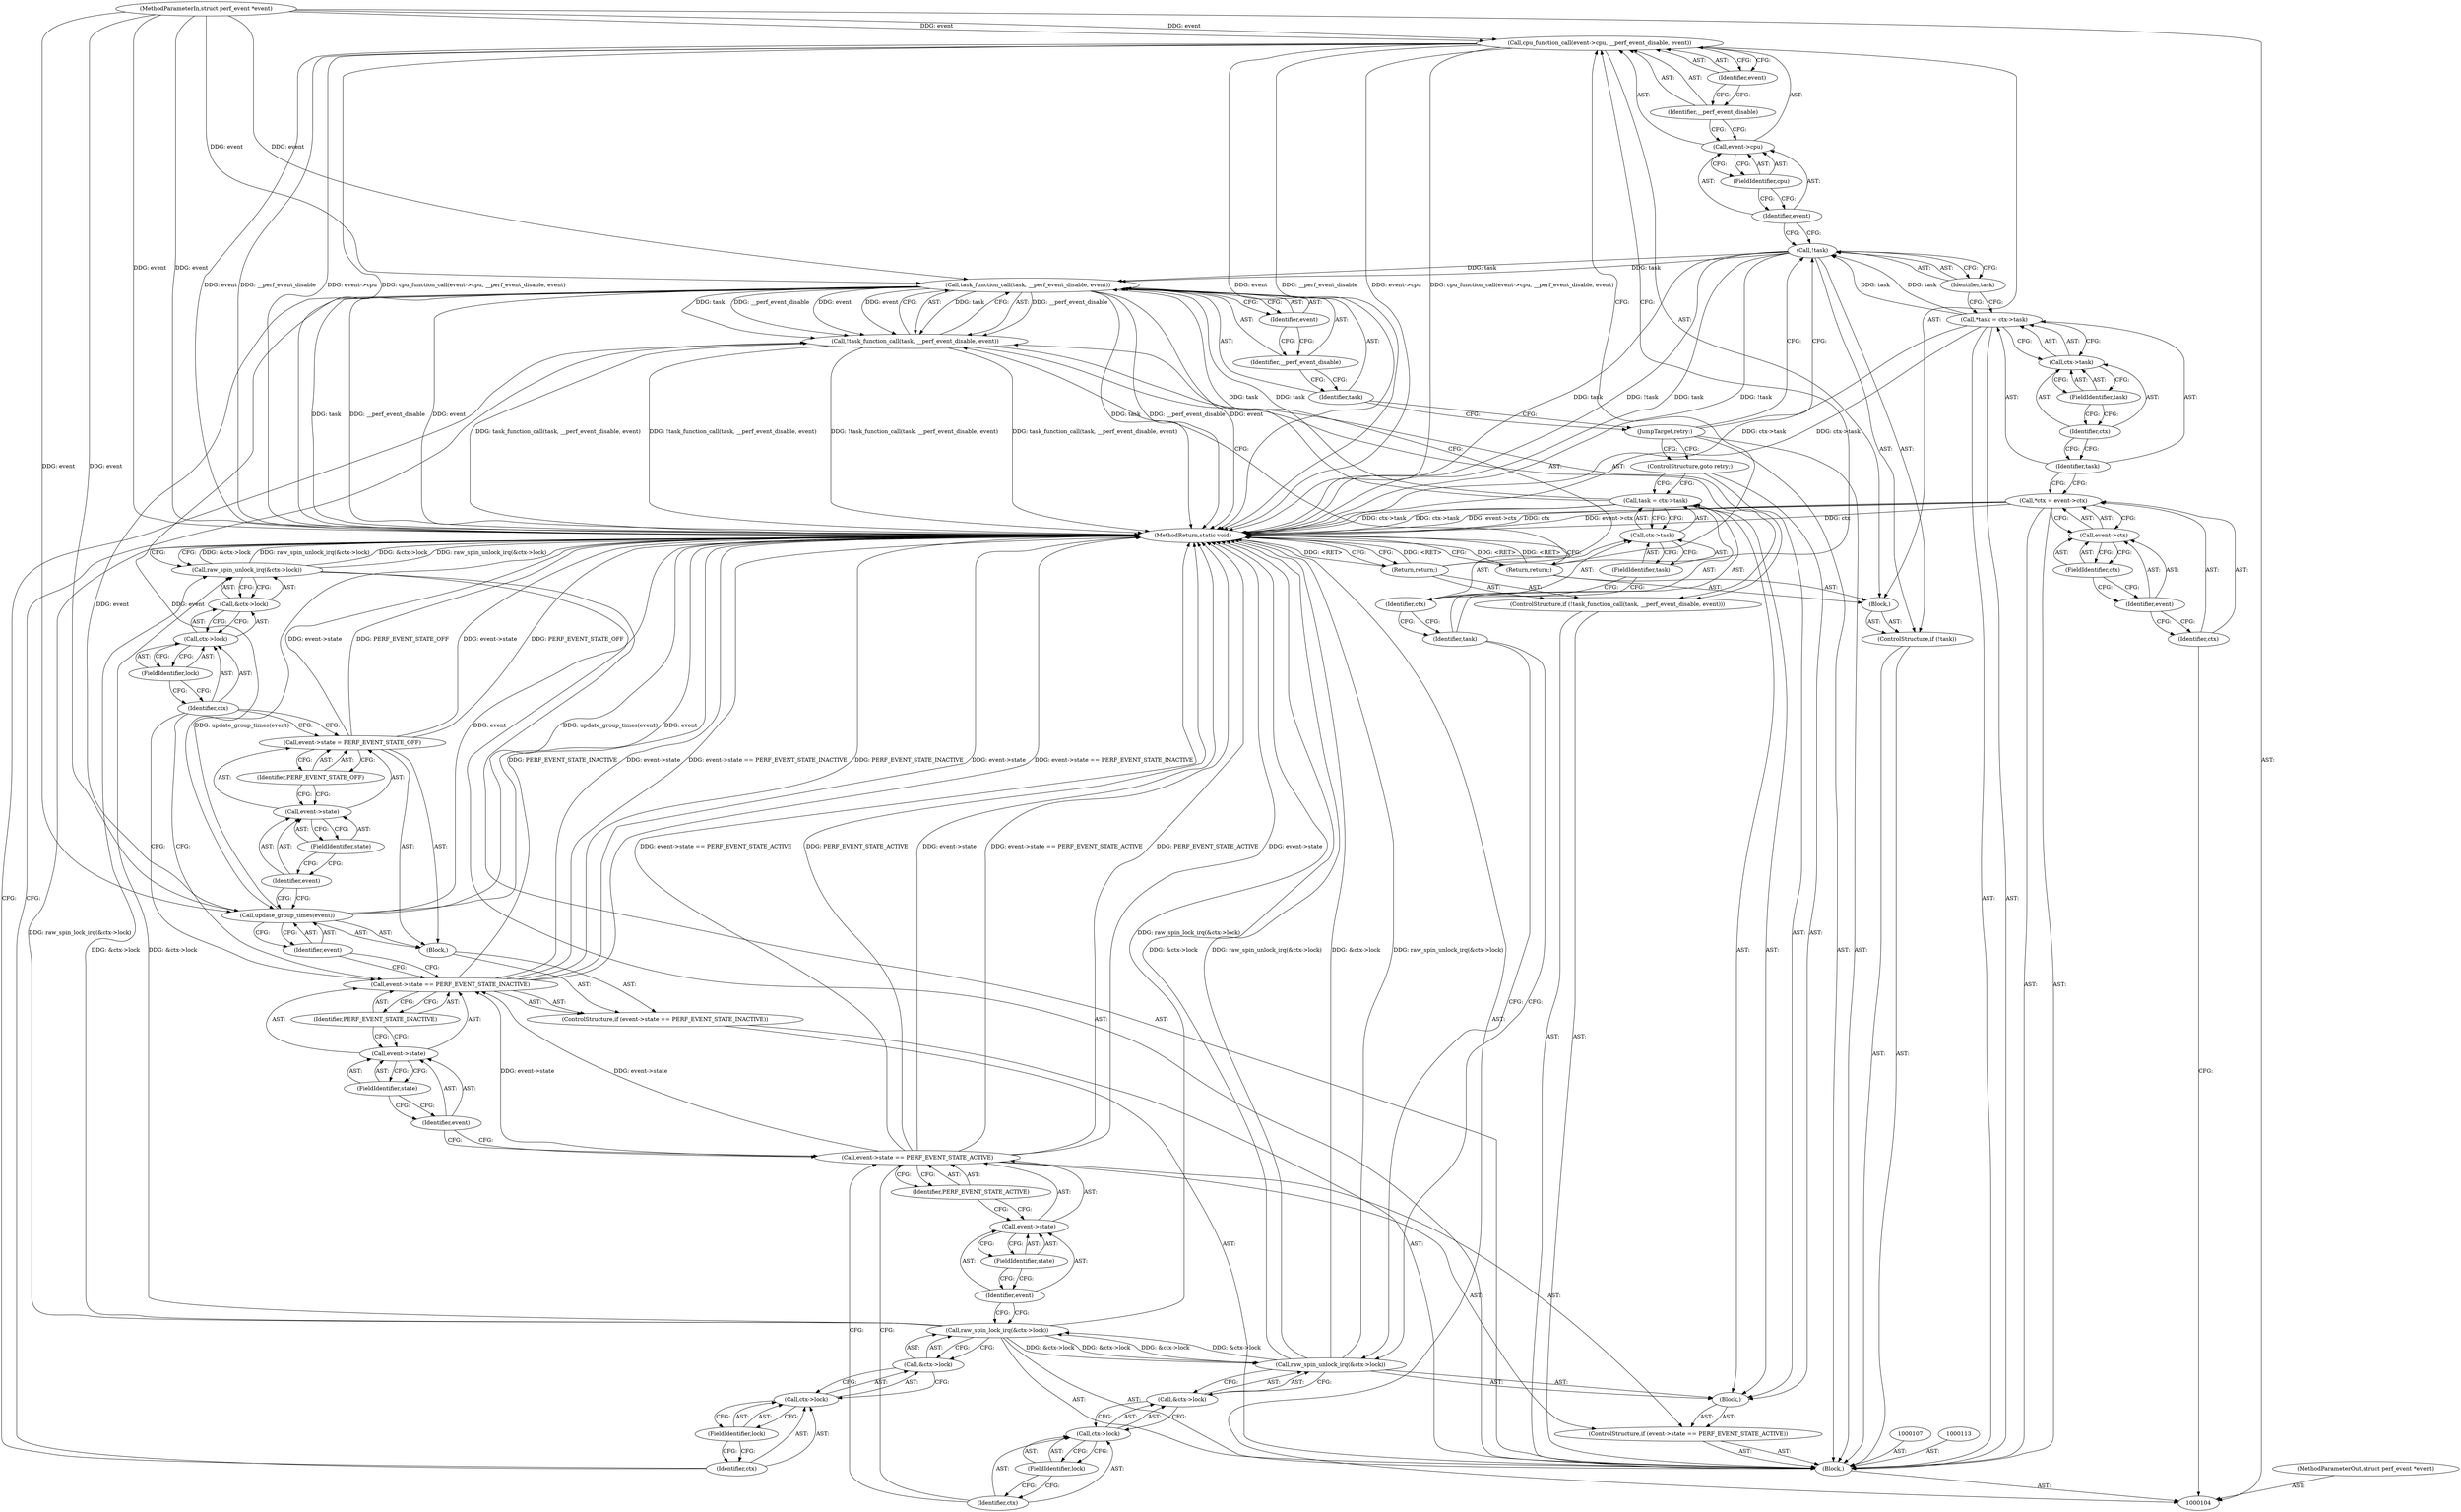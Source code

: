 digraph "0_linux_f63a8daa5812afef4f06c962351687e1ff9ccb2b_0" {
"1000123" [label="(Call,cpu_function_call(event->cpu, __perf_event_disable, event))"];
"1000124" [label="(Call,event->cpu)"];
"1000125" [label="(Identifier,event)"];
"1000126" [label="(FieldIdentifier,cpu)"];
"1000127" [label="(Identifier,__perf_event_disable)"];
"1000128" [label="(Identifier,event)"];
"1000129" [label="(Return,return;)"];
"1000130" [label="(JumpTarget,retry:)"];
"1000131" [label="(ControlStructure,if (!task_function_call(task, __perf_event_disable, event)))"];
"1000134" [label="(Identifier,task)"];
"1000135" [label="(Identifier,__perf_event_disable)"];
"1000132" [label="(Call,!task_function_call(task, __perf_event_disable, event))"];
"1000136" [label="(Identifier,event)"];
"1000133" [label="(Call,task_function_call(task, __perf_event_disable, event))"];
"1000137" [label="(Return,return;)"];
"1000138" [label="(Call,raw_spin_lock_irq(&ctx->lock))"];
"1000139" [label="(Call,&ctx->lock)"];
"1000140" [label="(Call,ctx->lock)"];
"1000141" [label="(Identifier,ctx)"];
"1000142" [label="(FieldIdentifier,lock)"];
"1000180" [label="(MethodReturn,static void)"];
"1000105" [label="(MethodParameterIn,struct perf_event *event)"];
"1000235" [label="(MethodParameterOut,struct perf_event *event)"];
"1000143" [label="(ControlStructure,if (event->state == PERF_EVENT_STATE_ACTIVE))"];
"1000147" [label="(FieldIdentifier,state)"];
"1000148" [label="(Identifier,PERF_EVENT_STATE_ACTIVE)"];
"1000149" [label="(Block,)"];
"1000144" [label="(Call,event->state == PERF_EVENT_STATE_ACTIVE)"];
"1000145" [label="(Call,event->state)"];
"1000146" [label="(Identifier,event)"];
"1000150" [label="(Call,raw_spin_unlock_irq(&ctx->lock))"];
"1000151" [label="(Call,&ctx->lock)"];
"1000152" [label="(Call,ctx->lock)"];
"1000153" [label="(Identifier,ctx)"];
"1000154" [label="(FieldIdentifier,lock)"];
"1000159" [label="(FieldIdentifier,task)"];
"1000155" [label="(Call,task = ctx->task)"];
"1000156" [label="(Identifier,task)"];
"1000157" [label="(Call,ctx->task)"];
"1000158" [label="(Identifier,ctx)"];
"1000106" [label="(Block,)"];
"1000160" [label="(ControlStructure,goto retry;)"];
"1000161" [label="(ControlStructure,if (event->state == PERF_EVENT_STATE_INACTIVE))"];
"1000165" [label="(FieldIdentifier,state)"];
"1000166" [label="(Identifier,PERF_EVENT_STATE_INACTIVE)"];
"1000167" [label="(Block,)"];
"1000162" [label="(Call,event->state == PERF_EVENT_STATE_INACTIVE)"];
"1000163" [label="(Call,event->state)"];
"1000164" [label="(Identifier,event)"];
"1000168" [label="(Call,update_group_times(event))"];
"1000169" [label="(Identifier,event)"];
"1000174" [label="(Identifier,PERF_EVENT_STATE_OFF)"];
"1000170" [label="(Call,event->state = PERF_EVENT_STATE_OFF)"];
"1000171" [label="(Call,event->state)"];
"1000172" [label="(Identifier,event)"];
"1000173" [label="(FieldIdentifier,state)"];
"1000108" [label="(Call,*ctx = event->ctx)"];
"1000109" [label="(Identifier,ctx)"];
"1000110" [label="(Call,event->ctx)"];
"1000111" [label="(Identifier,event)"];
"1000112" [label="(FieldIdentifier,ctx)"];
"1000175" [label="(Call,raw_spin_unlock_irq(&ctx->lock))"];
"1000176" [label="(Call,&ctx->lock)"];
"1000177" [label="(Call,ctx->lock)"];
"1000178" [label="(Identifier,ctx)"];
"1000179" [label="(FieldIdentifier,lock)"];
"1000114" [label="(Call,*task = ctx->task)"];
"1000115" [label="(Identifier,task)"];
"1000116" [label="(Call,ctx->task)"];
"1000117" [label="(Identifier,ctx)"];
"1000118" [label="(FieldIdentifier,task)"];
"1000119" [label="(ControlStructure,if (!task))"];
"1000122" [label="(Block,)"];
"1000120" [label="(Call,!task)"];
"1000121" [label="(Identifier,task)"];
"1000123" -> "1000122"  [label="AST: "];
"1000123" -> "1000128"  [label="CFG: "];
"1000124" -> "1000123"  [label="AST: "];
"1000127" -> "1000123"  [label="AST: "];
"1000128" -> "1000123"  [label="AST: "];
"1000129" -> "1000123"  [label="CFG: "];
"1000123" -> "1000180"  [label="DDG: __perf_event_disable"];
"1000123" -> "1000180"  [label="DDG: event->cpu"];
"1000123" -> "1000180"  [label="DDG: cpu_function_call(event->cpu, __perf_event_disable, event)"];
"1000123" -> "1000180"  [label="DDG: event"];
"1000105" -> "1000123"  [label="DDG: event"];
"1000124" -> "1000123"  [label="AST: "];
"1000124" -> "1000126"  [label="CFG: "];
"1000125" -> "1000124"  [label="AST: "];
"1000126" -> "1000124"  [label="AST: "];
"1000127" -> "1000124"  [label="CFG: "];
"1000125" -> "1000124"  [label="AST: "];
"1000125" -> "1000120"  [label="CFG: "];
"1000126" -> "1000125"  [label="CFG: "];
"1000126" -> "1000124"  [label="AST: "];
"1000126" -> "1000125"  [label="CFG: "];
"1000124" -> "1000126"  [label="CFG: "];
"1000127" -> "1000123"  [label="AST: "];
"1000127" -> "1000124"  [label="CFG: "];
"1000128" -> "1000127"  [label="CFG: "];
"1000128" -> "1000123"  [label="AST: "];
"1000128" -> "1000127"  [label="CFG: "];
"1000123" -> "1000128"  [label="CFG: "];
"1000129" -> "1000122"  [label="AST: "];
"1000129" -> "1000123"  [label="CFG: "];
"1000180" -> "1000129"  [label="CFG: "];
"1000129" -> "1000180"  [label="DDG: <RET>"];
"1000130" -> "1000106"  [label="AST: "];
"1000130" -> "1000120"  [label="CFG: "];
"1000130" -> "1000160"  [label="CFG: "];
"1000134" -> "1000130"  [label="CFG: "];
"1000131" -> "1000106"  [label="AST: "];
"1000132" -> "1000131"  [label="AST: "];
"1000137" -> "1000131"  [label="AST: "];
"1000134" -> "1000133"  [label="AST: "];
"1000134" -> "1000130"  [label="CFG: "];
"1000135" -> "1000134"  [label="CFG: "];
"1000135" -> "1000133"  [label="AST: "];
"1000135" -> "1000134"  [label="CFG: "];
"1000136" -> "1000135"  [label="CFG: "];
"1000132" -> "1000131"  [label="AST: "];
"1000132" -> "1000133"  [label="CFG: "];
"1000133" -> "1000132"  [label="AST: "];
"1000137" -> "1000132"  [label="CFG: "];
"1000141" -> "1000132"  [label="CFG: "];
"1000132" -> "1000180"  [label="DDG: task_function_call(task, __perf_event_disable, event)"];
"1000132" -> "1000180"  [label="DDG: !task_function_call(task, __perf_event_disable, event)"];
"1000133" -> "1000132"  [label="DDG: task"];
"1000133" -> "1000132"  [label="DDG: __perf_event_disable"];
"1000133" -> "1000132"  [label="DDG: event"];
"1000136" -> "1000133"  [label="AST: "];
"1000136" -> "1000135"  [label="CFG: "];
"1000133" -> "1000136"  [label="CFG: "];
"1000133" -> "1000132"  [label="AST: "];
"1000133" -> "1000136"  [label="CFG: "];
"1000134" -> "1000133"  [label="AST: "];
"1000135" -> "1000133"  [label="AST: "];
"1000136" -> "1000133"  [label="AST: "];
"1000132" -> "1000133"  [label="CFG: "];
"1000133" -> "1000180"  [label="DDG: task"];
"1000133" -> "1000180"  [label="DDG: __perf_event_disable"];
"1000133" -> "1000180"  [label="DDG: event"];
"1000133" -> "1000132"  [label="DDG: task"];
"1000133" -> "1000132"  [label="DDG: __perf_event_disable"];
"1000133" -> "1000132"  [label="DDG: event"];
"1000120" -> "1000133"  [label="DDG: task"];
"1000155" -> "1000133"  [label="DDG: task"];
"1000105" -> "1000133"  [label="DDG: event"];
"1000133" -> "1000168"  [label="DDG: event"];
"1000137" -> "1000131"  [label="AST: "];
"1000137" -> "1000132"  [label="CFG: "];
"1000180" -> "1000137"  [label="CFG: "];
"1000137" -> "1000180"  [label="DDG: <RET>"];
"1000138" -> "1000106"  [label="AST: "];
"1000138" -> "1000139"  [label="CFG: "];
"1000139" -> "1000138"  [label="AST: "];
"1000146" -> "1000138"  [label="CFG: "];
"1000138" -> "1000180"  [label="DDG: raw_spin_lock_irq(&ctx->lock)"];
"1000150" -> "1000138"  [label="DDG: &ctx->lock"];
"1000138" -> "1000150"  [label="DDG: &ctx->lock"];
"1000138" -> "1000175"  [label="DDG: &ctx->lock"];
"1000139" -> "1000138"  [label="AST: "];
"1000139" -> "1000140"  [label="CFG: "];
"1000140" -> "1000139"  [label="AST: "];
"1000138" -> "1000139"  [label="CFG: "];
"1000140" -> "1000139"  [label="AST: "];
"1000140" -> "1000142"  [label="CFG: "];
"1000141" -> "1000140"  [label="AST: "];
"1000142" -> "1000140"  [label="AST: "];
"1000139" -> "1000140"  [label="CFG: "];
"1000141" -> "1000140"  [label="AST: "];
"1000141" -> "1000132"  [label="CFG: "];
"1000142" -> "1000141"  [label="CFG: "];
"1000142" -> "1000140"  [label="AST: "];
"1000142" -> "1000141"  [label="CFG: "];
"1000140" -> "1000142"  [label="CFG: "];
"1000180" -> "1000104"  [label="AST: "];
"1000180" -> "1000129"  [label="CFG: "];
"1000180" -> "1000137"  [label="CFG: "];
"1000180" -> "1000175"  [label="CFG: "];
"1000137" -> "1000180"  [label="DDG: <RET>"];
"1000129" -> "1000180"  [label="DDG: <RET>"];
"1000168" -> "1000180"  [label="DDG: update_group_times(event)"];
"1000168" -> "1000180"  [label="DDG: event"];
"1000150" -> "1000180"  [label="DDG: &ctx->lock"];
"1000150" -> "1000180"  [label="DDG: raw_spin_unlock_irq(&ctx->lock)"];
"1000155" -> "1000180"  [label="DDG: ctx->task"];
"1000105" -> "1000180"  [label="DDG: event"];
"1000162" -> "1000180"  [label="DDG: PERF_EVENT_STATE_INACTIVE"];
"1000162" -> "1000180"  [label="DDG: event->state"];
"1000162" -> "1000180"  [label="DDG: event->state == PERF_EVENT_STATE_INACTIVE"];
"1000120" -> "1000180"  [label="DDG: task"];
"1000120" -> "1000180"  [label="DDG: !task"];
"1000123" -> "1000180"  [label="DDG: __perf_event_disable"];
"1000123" -> "1000180"  [label="DDG: event->cpu"];
"1000123" -> "1000180"  [label="DDG: cpu_function_call(event->cpu, __perf_event_disable, event)"];
"1000123" -> "1000180"  [label="DDG: event"];
"1000132" -> "1000180"  [label="DDG: task_function_call(task, __perf_event_disable, event)"];
"1000132" -> "1000180"  [label="DDG: !task_function_call(task, __perf_event_disable, event)"];
"1000114" -> "1000180"  [label="DDG: ctx->task"];
"1000144" -> "1000180"  [label="DDG: event->state == PERF_EVENT_STATE_ACTIVE"];
"1000144" -> "1000180"  [label="DDG: PERF_EVENT_STATE_ACTIVE"];
"1000144" -> "1000180"  [label="DDG: event->state"];
"1000133" -> "1000180"  [label="DDG: task"];
"1000133" -> "1000180"  [label="DDG: __perf_event_disable"];
"1000133" -> "1000180"  [label="DDG: event"];
"1000175" -> "1000180"  [label="DDG: &ctx->lock"];
"1000175" -> "1000180"  [label="DDG: raw_spin_unlock_irq(&ctx->lock)"];
"1000108" -> "1000180"  [label="DDG: event->ctx"];
"1000108" -> "1000180"  [label="DDG: ctx"];
"1000170" -> "1000180"  [label="DDG: event->state"];
"1000170" -> "1000180"  [label="DDG: PERF_EVENT_STATE_OFF"];
"1000138" -> "1000180"  [label="DDG: raw_spin_lock_irq(&ctx->lock)"];
"1000105" -> "1000104"  [label="AST: "];
"1000105" -> "1000180"  [label="DDG: event"];
"1000105" -> "1000123"  [label="DDG: event"];
"1000105" -> "1000133"  [label="DDG: event"];
"1000105" -> "1000168"  [label="DDG: event"];
"1000235" -> "1000104"  [label="AST: "];
"1000143" -> "1000106"  [label="AST: "];
"1000144" -> "1000143"  [label="AST: "];
"1000149" -> "1000143"  [label="AST: "];
"1000147" -> "1000145"  [label="AST: "];
"1000147" -> "1000146"  [label="CFG: "];
"1000145" -> "1000147"  [label="CFG: "];
"1000148" -> "1000144"  [label="AST: "];
"1000148" -> "1000145"  [label="CFG: "];
"1000144" -> "1000148"  [label="CFG: "];
"1000149" -> "1000143"  [label="AST: "];
"1000150" -> "1000149"  [label="AST: "];
"1000155" -> "1000149"  [label="AST: "];
"1000160" -> "1000149"  [label="AST: "];
"1000144" -> "1000143"  [label="AST: "];
"1000144" -> "1000148"  [label="CFG: "];
"1000145" -> "1000144"  [label="AST: "];
"1000148" -> "1000144"  [label="AST: "];
"1000153" -> "1000144"  [label="CFG: "];
"1000164" -> "1000144"  [label="CFG: "];
"1000144" -> "1000180"  [label="DDG: event->state == PERF_EVENT_STATE_ACTIVE"];
"1000144" -> "1000180"  [label="DDG: PERF_EVENT_STATE_ACTIVE"];
"1000144" -> "1000180"  [label="DDG: event->state"];
"1000144" -> "1000162"  [label="DDG: event->state"];
"1000145" -> "1000144"  [label="AST: "];
"1000145" -> "1000147"  [label="CFG: "];
"1000146" -> "1000145"  [label="AST: "];
"1000147" -> "1000145"  [label="AST: "];
"1000148" -> "1000145"  [label="CFG: "];
"1000146" -> "1000145"  [label="AST: "];
"1000146" -> "1000138"  [label="CFG: "];
"1000147" -> "1000146"  [label="CFG: "];
"1000150" -> "1000149"  [label="AST: "];
"1000150" -> "1000151"  [label="CFG: "];
"1000151" -> "1000150"  [label="AST: "];
"1000156" -> "1000150"  [label="CFG: "];
"1000150" -> "1000180"  [label="DDG: &ctx->lock"];
"1000150" -> "1000180"  [label="DDG: raw_spin_unlock_irq(&ctx->lock)"];
"1000150" -> "1000138"  [label="DDG: &ctx->lock"];
"1000138" -> "1000150"  [label="DDG: &ctx->lock"];
"1000151" -> "1000150"  [label="AST: "];
"1000151" -> "1000152"  [label="CFG: "];
"1000152" -> "1000151"  [label="AST: "];
"1000150" -> "1000151"  [label="CFG: "];
"1000152" -> "1000151"  [label="AST: "];
"1000152" -> "1000154"  [label="CFG: "];
"1000153" -> "1000152"  [label="AST: "];
"1000154" -> "1000152"  [label="AST: "];
"1000151" -> "1000152"  [label="CFG: "];
"1000153" -> "1000152"  [label="AST: "];
"1000153" -> "1000144"  [label="CFG: "];
"1000154" -> "1000153"  [label="CFG: "];
"1000154" -> "1000152"  [label="AST: "];
"1000154" -> "1000153"  [label="CFG: "];
"1000152" -> "1000154"  [label="CFG: "];
"1000159" -> "1000157"  [label="AST: "];
"1000159" -> "1000158"  [label="CFG: "];
"1000157" -> "1000159"  [label="CFG: "];
"1000155" -> "1000149"  [label="AST: "];
"1000155" -> "1000157"  [label="CFG: "];
"1000156" -> "1000155"  [label="AST: "];
"1000157" -> "1000155"  [label="AST: "];
"1000160" -> "1000155"  [label="CFG: "];
"1000155" -> "1000180"  [label="DDG: ctx->task"];
"1000155" -> "1000133"  [label="DDG: task"];
"1000156" -> "1000155"  [label="AST: "];
"1000156" -> "1000150"  [label="CFG: "];
"1000158" -> "1000156"  [label="CFG: "];
"1000157" -> "1000155"  [label="AST: "];
"1000157" -> "1000159"  [label="CFG: "];
"1000158" -> "1000157"  [label="AST: "];
"1000159" -> "1000157"  [label="AST: "];
"1000155" -> "1000157"  [label="CFG: "];
"1000158" -> "1000157"  [label="AST: "];
"1000158" -> "1000156"  [label="CFG: "];
"1000159" -> "1000158"  [label="CFG: "];
"1000106" -> "1000104"  [label="AST: "];
"1000107" -> "1000106"  [label="AST: "];
"1000108" -> "1000106"  [label="AST: "];
"1000113" -> "1000106"  [label="AST: "];
"1000114" -> "1000106"  [label="AST: "];
"1000119" -> "1000106"  [label="AST: "];
"1000130" -> "1000106"  [label="AST: "];
"1000131" -> "1000106"  [label="AST: "];
"1000138" -> "1000106"  [label="AST: "];
"1000143" -> "1000106"  [label="AST: "];
"1000161" -> "1000106"  [label="AST: "];
"1000175" -> "1000106"  [label="AST: "];
"1000160" -> "1000149"  [label="AST: "];
"1000160" -> "1000155"  [label="CFG: "];
"1000130" -> "1000160"  [label="CFG: "];
"1000161" -> "1000106"  [label="AST: "];
"1000162" -> "1000161"  [label="AST: "];
"1000167" -> "1000161"  [label="AST: "];
"1000165" -> "1000163"  [label="AST: "];
"1000165" -> "1000164"  [label="CFG: "];
"1000163" -> "1000165"  [label="CFG: "];
"1000166" -> "1000162"  [label="AST: "];
"1000166" -> "1000163"  [label="CFG: "];
"1000162" -> "1000166"  [label="CFG: "];
"1000167" -> "1000161"  [label="AST: "];
"1000168" -> "1000167"  [label="AST: "];
"1000170" -> "1000167"  [label="AST: "];
"1000162" -> "1000161"  [label="AST: "];
"1000162" -> "1000166"  [label="CFG: "];
"1000163" -> "1000162"  [label="AST: "];
"1000166" -> "1000162"  [label="AST: "];
"1000169" -> "1000162"  [label="CFG: "];
"1000178" -> "1000162"  [label="CFG: "];
"1000162" -> "1000180"  [label="DDG: PERF_EVENT_STATE_INACTIVE"];
"1000162" -> "1000180"  [label="DDG: event->state"];
"1000162" -> "1000180"  [label="DDG: event->state == PERF_EVENT_STATE_INACTIVE"];
"1000144" -> "1000162"  [label="DDG: event->state"];
"1000163" -> "1000162"  [label="AST: "];
"1000163" -> "1000165"  [label="CFG: "];
"1000164" -> "1000163"  [label="AST: "];
"1000165" -> "1000163"  [label="AST: "];
"1000166" -> "1000163"  [label="CFG: "];
"1000164" -> "1000163"  [label="AST: "];
"1000164" -> "1000144"  [label="CFG: "];
"1000165" -> "1000164"  [label="CFG: "];
"1000168" -> "1000167"  [label="AST: "];
"1000168" -> "1000169"  [label="CFG: "];
"1000169" -> "1000168"  [label="AST: "];
"1000172" -> "1000168"  [label="CFG: "];
"1000168" -> "1000180"  [label="DDG: update_group_times(event)"];
"1000168" -> "1000180"  [label="DDG: event"];
"1000133" -> "1000168"  [label="DDG: event"];
"1000105" -> "1000168"  [label="DDG: event"];
"1000169" -> "1000168"  [label="AST: "];
"1000169" -> "1000162"  [label="CFG: "];
"1000168" -> "1000169"  [label="CFG: "];
"1000174" -> "1000170"  [label="AST: "];
"1000174" -> "1000171"  [label="CFG: "];
"1000170" -> "1000174"  [label="CFG: "];
"1000170" -> "1000167"  [label="AST: "];
"1000170" -> "1000174"  [label="CFG: "];
"1000171" -> "1000170"  [label="AST: "];
"1000174" -> "1000170"  [label="AST: "];
"1000178" -> "1000170"  [label="CFG: "];
"1000170" -> "1000180"  [label="DDG: event->state"];
"1000170" -> "1000180"  [label="DDG: PERF_EVENT_STATE_OFF"];
"1000171" -> "1000170"  [label="AST: "];
"1000171" -> "1000173"  [label="CFG: "];
"1000172" -> "1000171"  [label="AST: "];
"1000173" -> "1000171"  [label="AST: "];
"1000174" -> "1000171"  [label="CFG: "];
"1000172" -> "1000171"  [label="AST: "];
"1000172" -> "1000168"  [label="CFG: "];
"1000173" -> "1000172"  [label="CFG: "];
"1000173" -> "1000171"  [label="AST: "];
"1000173" -> "1000172"  [label="CFG: "];
"1000171" -> "1000173"  [label="CFG: "];
"1000108" -> "1000106"  [label="AST: "];
"1000108" -> "1000110"  [label="CFG: "];
"1000109" -> "1000108"  [label="AST: "];
"1000110" -> "1000108"  [label="AST: "];
"1000115" -> "1000108"  [label="CFG: "];
"1000108" -> "1000180"  [label="DDG: event->ctx"];
"1000108" -> "1000180"  [label="DDG: ctx"];
"1000109" -> "1000108"  [label="AST: "];
"1000109" -> "1000104"  [label="CFG: "];
"1000111" -> "1000109"  [label="CFG: "];
"1000110" -> "1000108"  [label="AST: "];
"1000110" -> "1000112"  [label="CFG: "];
"1000111" -> "1000110"  [label="AST: "];
"1000112" -> "1000110"  [label="AST: "];
"1000108" -> "1000110"  [label="CFG: "];
"1000111" -> "1000110"  [label="AST: "];
"1000111" -> "1000109"  [label="CFG: "];
"1000112" -> "1000111"  [label="CFG: "];
"1000112" -> "1000110"  [label="AST: "];
"1000112" -> "1000111"  [label="CFG: "];
"1000110" -> "1000112"  [label="CFG: "];
"1000175" -> "1000106"  [label="AST: "];
"1000175" -> "1000176"  [label="CFG: "];
"1000176" -> "1000175"  [label="AST: "];
"1000180" -> "1000175"  [label="CFG: "];
"1000175" -> "1000180"  [label="DDG: &ctx->lock"];
"1000175" -> "1000180"  [label="DDG: raw_spin_unlock_irq(&ctx->lock)"];
"1000138" -> "1000175"  [label="DDG: &ctx->lock"];
"1000176" -> "1000175"  [label="AST: "];
"1000176" -> "1000177"  [label="CFG: "];
"1000177" -> "1000176"  [label="AST: "];
"1000175" -> "1000176"  [label="CFG: "];
"1000177" -> "1000176"  [label="AST: "];
"1000177" -> "1000179"  [label="CFG: "];
"1000178" -> "1000177"  [label="AST: "];
"1000179" -> "1000177"  [label="AST: "];
"1000176" -> "1000177"  [label="CFG: "];
"1000178" -> "1000177"  [label="AST: "];
"1000178" -> "1000170"  [label="CFG: "];
"1000178" -> "1000162"  [label="CFG: "];
"1000179" -> "1000178"  [label="CFG: "];
"1000179" -> "1000177"  [label="AST: "];
"1000179" -> "1000178"  [label="CFG: "];
"1000177" -> "1000179"  [label="CFG: "];
"1000114" -> "1000106"  [label="AST: "];
"1000114" -> "1000116"  [label="CFG: "];
"1000115" -> "1000114"  [label="AST: "];
"1000116" -> "1000114"  [label="AST: "];
"1000121" -> "1000114"  [label="CFG: "];
"1000114" -> "1000180"  [label="DDG: ctx->task"];
"1000114" -> "1000120"  [label="DDG: task"];
"1000115" -> "1000114"  [label="AST: "];
"1000115" -> "1000108"  [label="CFG: "];
"1000117" -> "1000115"  [label="CFG: "];
"1000116" -> "1000114"  [label="AST: "];
"1000116" -> "1000118"  [label="CFG: "];
"1000117" -> "1000116"  [label="AST: "];
"1000118" -> "1000116"  [label="AST: "];
"1000114" -> "1000116"  [label="CFG: "];
"1000117" -> "1000116"  [label="AST: "];
"1000117" -> "1000115"  [label="CFG: "];
"1000118" -> "1000117"  [label="CFG: "];
"1000118" -> "1000116"  [label="AST: "];
"1000118" -> "1000117"  [label="CFG: "];
"1000116" -> "1000118"  [label="CFG: "];
"1000119" -> "1000106"  [label="AST: "];
"1000120" -> "1000119"  [label="AST: "];
"1000122" -> "1000119"  [label="AST: "];
"1000122" -> "1000119"  [label="AST: "];
"1000123" -> "1000122"  [label="AST: "];
"1000129" -> "1000122"  [label="AST: "];
"1000120" -> "1000119"  [label="AST: "];
"1000120" -> "1000121"  [label="CFG: "];
"1000121" -> "1000120"  [label="AST: "];
"1000125" -> "1000120"  [label="CFG: "];
"1000130" -> "1000120"  [label="CFG: "];
"1000120" -> "1000180"  [label="DDG: task"];
"1000120" -> "1000180"  [label="DDG: !task"];
"1000114" -> "1000120"  [label="DDG: task"];
"1000120" -> "1000133"  [label="DDG: task"];
"1000121" -> "1000120"  [label="AST: "];
"1000121" -> "1000114"  [label="CFG: "];
"1000120" -> "1000121"  [label="CFG: "];
}
